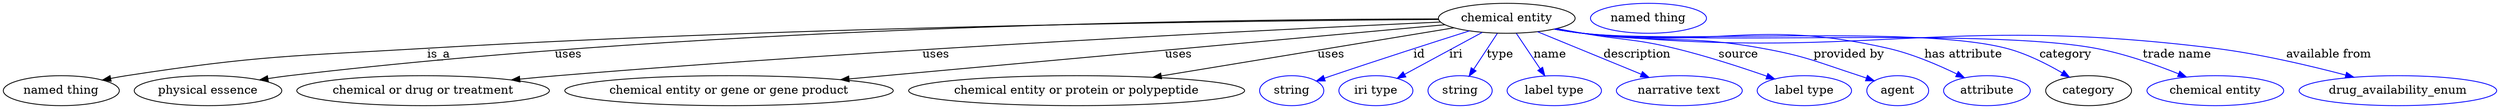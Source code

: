 digraph {
	graph [bb="0,0,2985.8,123"];
	node [label="\N"];
	"chemical entity"	[height=0.5,
		label="chemical entity",
		pos="1801.5,105",
		width=2.2748];
	"named thing"	[height=0.5,
		pos="69.544,18",
		width=1.9318];
	"chemical entity" -> "named thing"	[label=is_a,
		lp="523.54,61.5",
		pos="e,119.53,30.709 1719.8,103.6 1515.6,102.21 966.5,96.047 509.54,69 348.71,59.48 307.81,60.325 148.54,36 142.36,35.055 135.92,33.923 \
129.52,32.697"];
	"physical essence"	[height=0.5,
		pos="245.54,18",
		width=2.4553];
	"chemical entity" -> "physical essence"	[label=uses,
		lp="679.04,61.5",
		pos="e,307.6,30.825 1719.4,104.2 1497,103.87 864.82,97.162 343.54,36 335.16,35.017 326.41,33.789 317.73,32.446"];
	"chemical or drug or treatment"	[height=0.5,
		pos="503.54,18",
		width=4.2066];
	"chemical entity" -> "chemical or drug or treatment"	[label=uses,
		lp="1118,61.5",
		pos="e,609.34,30.937 1722.1,100.52 1536.6,92.11 1060.5,68.93 663.54,36 649.29,34.818 634.35,33.429 619.55,31.963"];
	"chemical entity or gene or gene product"	[height=0.5,
		pos="869.54,18",
		width=5.4703];
	"chemical entity" -> "chemical entity or gene or gene product"	[label=uses,
		lp="1408,61.5",
		pos="e,1003.8,31.241 1727.2,97.224 1572.9,83.145 1215.1,50.517 1013.8,32.158"];
	"chemical entity or protein or polypeptide"	[height=0.5,
		pos="1285.5,18",
		width=5.5967];
	"chemical entity" -> "chemical entity or protein or polypeptide"	[label=uses,
		lp="1591,61.5",
		pos="e,1377.1,34.082 1738,93.535 1650.3,79.091 1491.3,52.888 1387,35.715"];
	id	[color=blue,
		height=0.5,
		label=string,
		pos="1543.5,18",
		width=1.0652];
	"chemical entity" -> id	[color=blue,
		label=id,
		lp="1696.5,61.5",
		pos="e,1572.9,29.556 1756.8,89.892 1714.2,76.378 1648.3,55.251 1591.5,36 1588.6,35.01 1585.6,33.975 1582.6,32.924",
		style=solid];
	iri	[color=blue,
		height=0.5,
		label="iri type",
		pos="1644.5,18",
		width=1.2277];
	"chemical entity" -> iri	[color=blue,
		label=iri,
		lp="1740.5,61.5",
		pos="e,1670,32.808 1772,88.012 1745.6,73.711 1706.9,52.741 1679,37.673",
		style=solid];
	type	[color=blue,
		height=0.5,
		label=string,
		pos="1745.5,18",
		width=1.0652];
	"chemical entity" -> type	[color=blue,
		label=type,
		lp="1793.5,61.5",
		pos="e,1756.3,35.31 1790.2,86.799 1782.1,74.463 1771,57.656 1761.9,43.862",
		style=solid];
	name	[color=blue,
		height=0.5,
		label="label type",
		pos="1858.5,18",
		width=1.5707];
	"chemical entity" -> name	[color=blue,
		label=name,
		lp="1853.5,61.5",
		pos="e,1847.2,35.885 1813.1,86.799 1821.2,74.622 1832.3,58.089 1841.5,44.398",
		style=solid];
	description	[color=blue,
		height=0.5,
		label="narrative text",
		pos="2008.5,18",
		width=2.0943];
	"chemical entity" -> description	[color=blue,
		label=description,
		lp="1958,61.5",
		pos="e,1972.2,33.922 1838.6,88.804 1873.2,74.557 1925.2,53.213 1962.6,37.879",
		style=solid];
	source	[color=blue,
		height=0.5,
		label="label type",
		pos="2158.5,18",
		width=1.5707];
	"chemical entity" -> source	[color=blue,
		label=source,
		lp="2079.5,61.5",
		pos="e,2123,32.058 1861.1,92.535 1871.2,90.641 1881.7,88.732 1891.5,87 1940.8,78.361 1953.9,80.66 2002.5,69 2040.5,59.9 2082.5,46.198 \
2113.4,35.438",
		style=solid];
	"provided by"	[color=blue,
		height=0.5,
		label=agent,
		pos="2270.5,18",
		width=1.0291];
	"chemical entity" -> "provided by"	[color=blue,
		label="provided by",
		lp="2212,61.5",
		pos="e,2242.4,29.784 1859.5,92.14 1870.1,90.225 1881.1,88.412 1891.5,87 1987,74.043 2012.8,86.154 2107.5,69 2160.7,59.379 2173.2,52.711 \
2224.5,36 2227.3,35.111 2230.1,34.161 2232.9,33.182",
		style=solid];
	"has attribute"	[color=blue,
		height=0.5,
		label=attribute,
		pos="2377.5,18",
		width=1.4443];
	"chemical entity" -> "has attribute"	[color=blue,
		label="has attribute",
		lp="2349.5,61.5",
		pos="e,2350.6,33.551 1858.5,92.018 1869.4,90.067 1880.8,88.271 1891.5,87 2053.7,67.799 2099.3,105.18 2258.5,69 2287.5,62.411 2318.5,49.216 \
2341.5,38.035",
		style=solid];
	category	[height=0.5,
		pos="2498.5,18",
		width=1.4263];
	"chemical entity" -> category	[color=blue,
		label=category,
		lp="2472,61.5",
		pos="e,2475.9,34.161 1858.5,91.899 1869.4,89.959 1880.8,88.198 1891.5,87 2004,74.46 2291,97.392 2400.5,69 2424.2,62.865 2448.7,50.358 \
2467.3,39.388",
		style=solid];
	"trade name"	[color=blue,
		height=0.5,
		label="chemical entity",
		pos="2649.5,18",
		width=2.2748];
	"chemical entity" -> "trade name"	[color=blue,
		label="trade name",
		lp="2604.5,61.5",
		pos="e,2615.4,34.412 1858,91.932 1869.1,89.962 1880.6,88.182 1891.5,87 2027.7,72.245 2372.9,94.041 2507.5,69 2541.6,62.673 2578.4,49.518 \
2606,38.289",
		style=solid];
	"available from"	[color=blue,
		height=0.5,
		label=drug_availability_enum,
		pos="2867.5,18",
		width=3.2858];
	"chemical entity" -> "available from"	[color=blue,
		label="available from",
		lp="2786,61.5",
		pos="e,2814.8,34.255 1858,91.884 1869.1,89.918 1880.6,88.152 1891.5,87 2226.7,51.609 2315.2,110.88 2649.5,69 2702.6,62.352 2761.7,48.378 \
2805,36.889",
		style=solid];
	"named thing_category"	[color=blue,
		height=0.5,
		label="named thing",
		pos="1970.5,105",
		width=1.9318];
}
